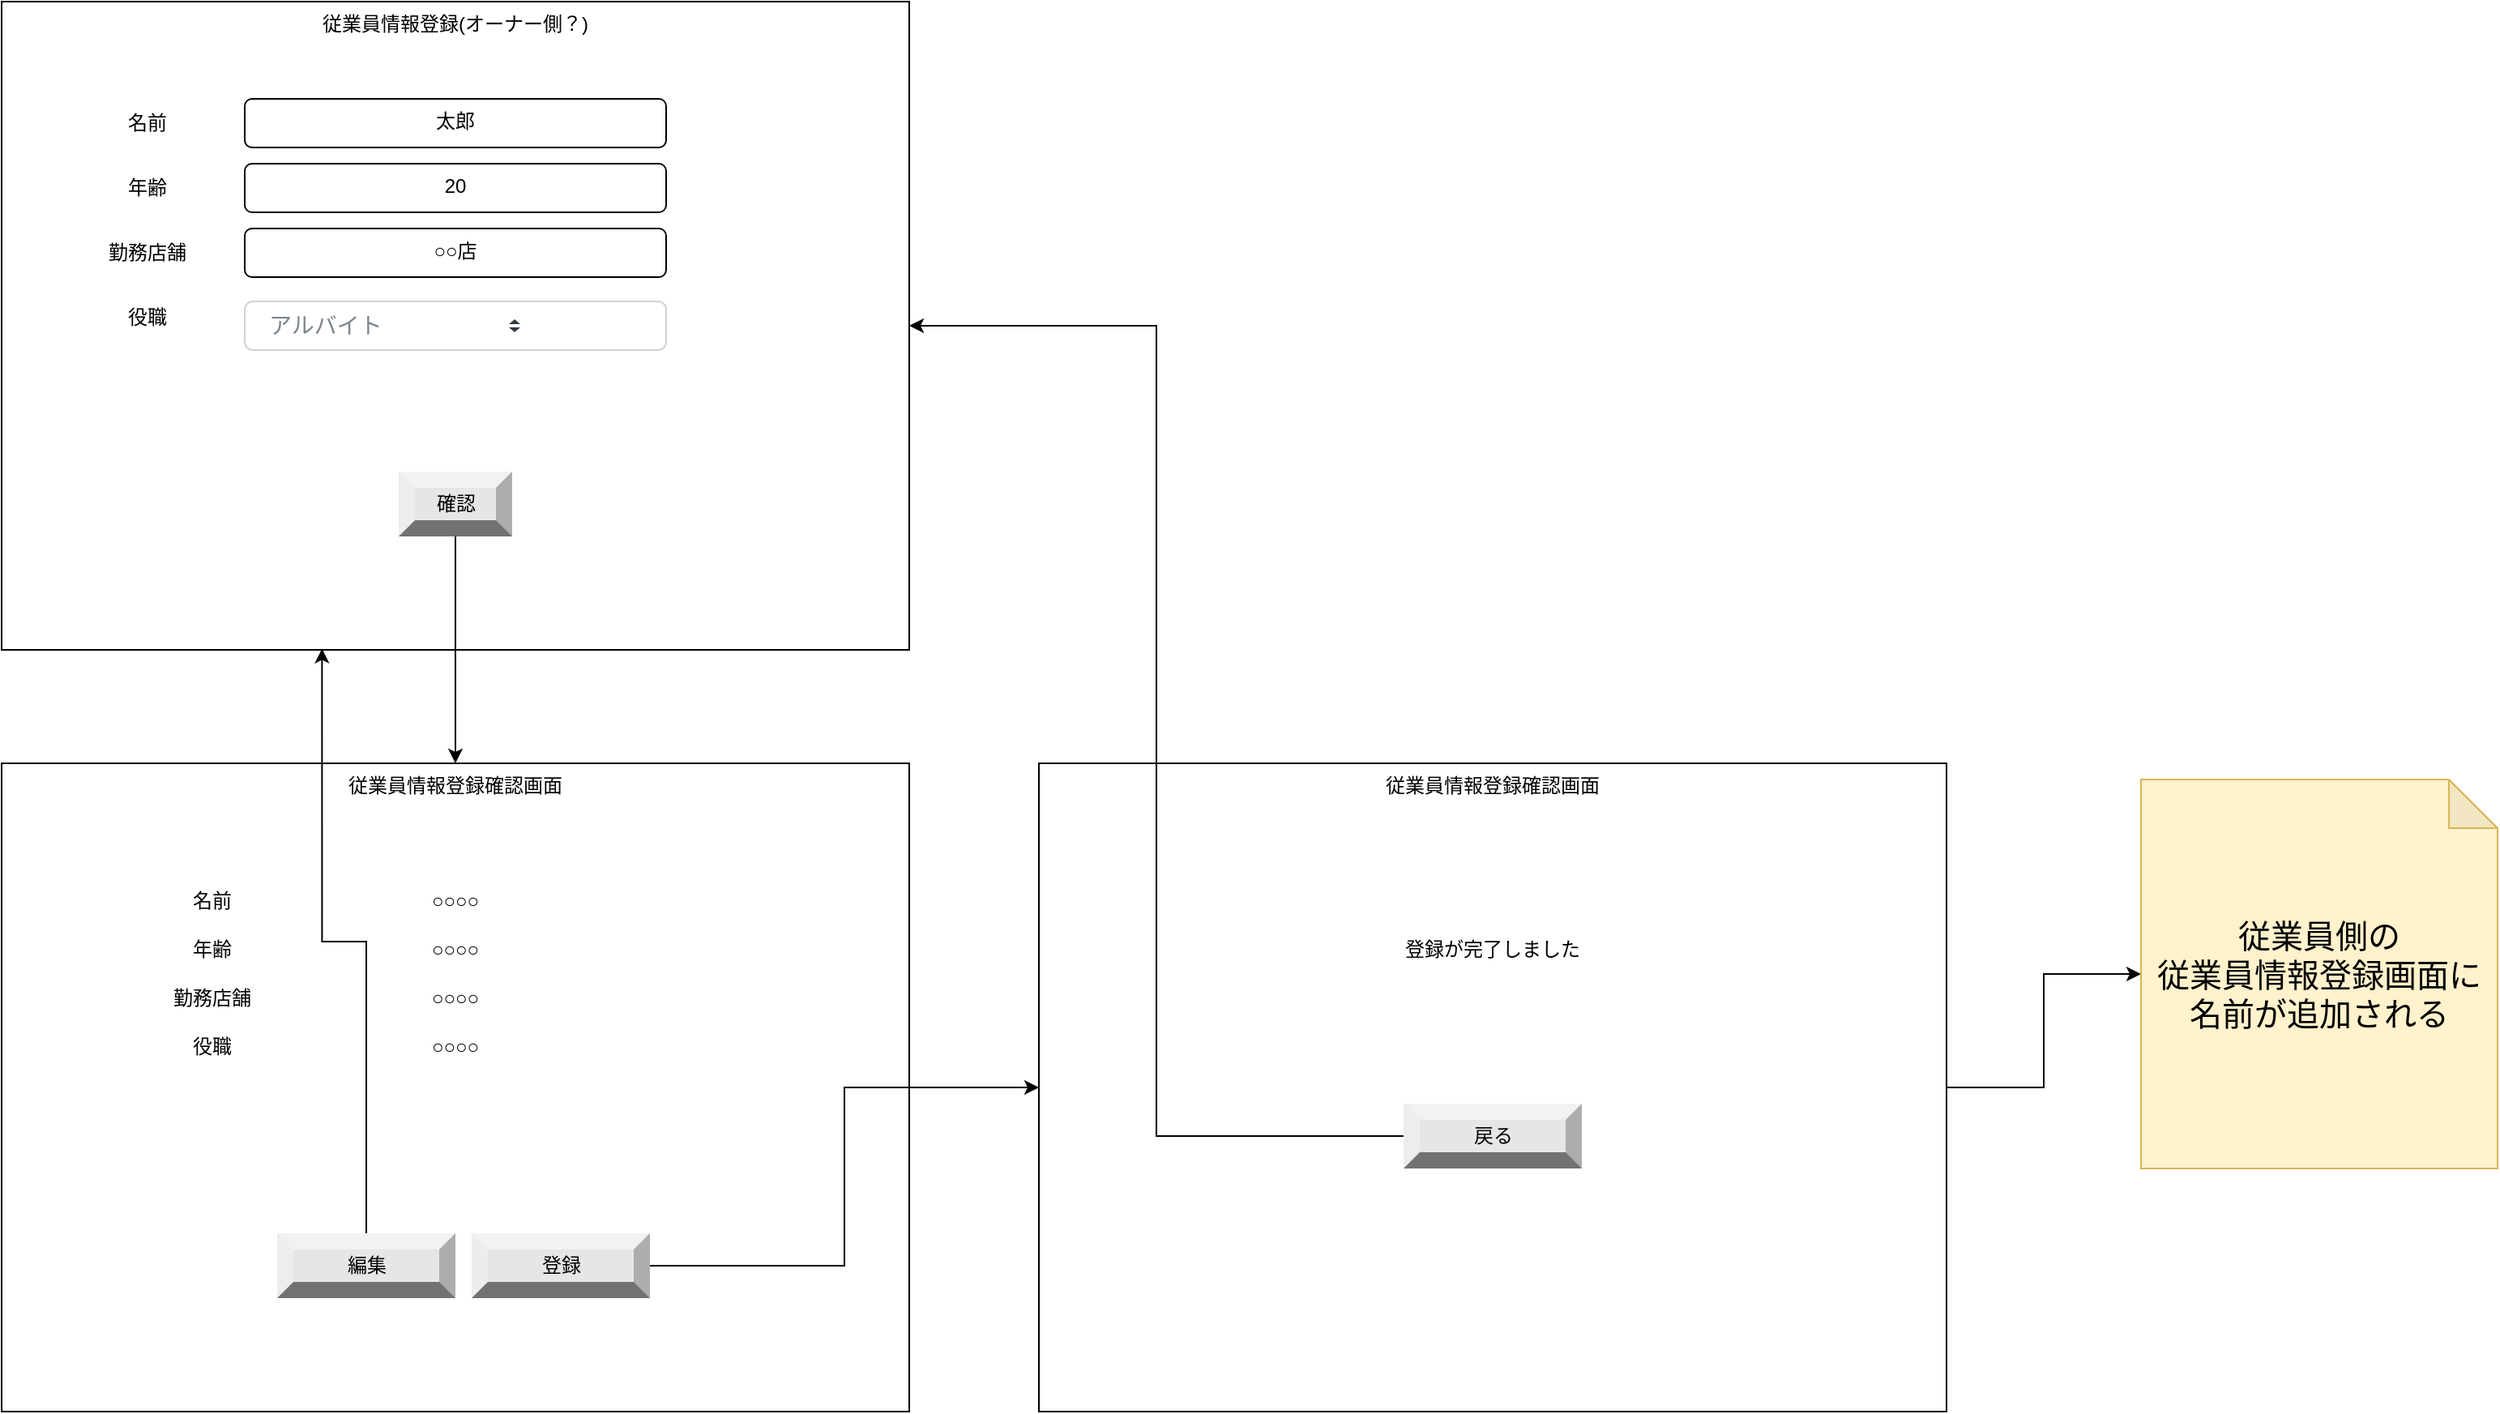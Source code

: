 <mxfile pages="4">
    <diagram id="S8GwccEkqW-5jhB3e9kI" name="従業員情報登録（オーナー側？）">
        <mxGraphModel dx="809" dy="339" grid="1" gridSize="10" guides="1" tooltips="1" connect="1" arrows="1" fold="1" page="1" pageScale="1" pageWidth="827" pageHeight="1169" math="0" shadow="0">
            <root>
                <mxCell id="0"/>
                <mxCell id="1" parent="0"/>
                <mxCell id="2" value="従業員情報登録(オーナー側？)&lt;br&gt;" style="rounded=0;whiteSpace=wrap;html=1;verticalAlign=top;" parent="1" vertex="1">
                    <mxGeometry x="80" y="40" width="560" height="400" as="geometry"/>
                </mxCell>
                <mxCell id="18" value="名前" style="text;html=1;strokeColor=none;fillColor=none;align=center;verticalAlign=middle;whiteSpace=wrap;rounded=0;" parent="1" vertex="1">
                    <mxGeometry x="140" y="100" width="60" height="30" as="geometry"/>
                </mxCell>
                <mxCell id="19" value="年齢" style="text;html=1;strokeColor=none;fillColor=none;align=center;verticalAlign=middle;whiteSpace=wrap;rounded=0;" parent="1" vertex="1">
                    <mxGeometry x="140" y="140" width="60" height="30" as="geometry"/>
                </mxCell>
                <mxCell id="20" value="勤務店舗" style="text;html=1;strokeColor=none;fillColor=none;align=center;verticalAlign=middle;whiteSpace=wrap;rounded=0;" parent="1" vertex="1">
                    <mxGeometry x="140" y="180" width="60" height="30" as="geometry"/>
                </mxCell>
                <mxCell id="21" value="役職" style="text;html=1;strokeColor=none;fillColor=none;align=center;verticalAlign=middle;whiteSpace=wrap;rounded=0;" parent="1" vertex="1">
                    <mxGeometry x="140" y="220" width="60" height="30" as="geometry"/>
                </mxCell>
                <mxCell id="24" value="太郎" style="rounded=1;whiteSpace=wrap;html=1;verticalAlign=top;" parent="1" vertex="1">
                    <mxGeometry x="230" y="100" width="260" height="30" as="geometry"/>
                </mxCell>
                <mxCell id="25" value="20" style="rounded=1;whiteSpace=wrap;html=1;verticalAlign=top;" parent="1" vertex="1">
                    <mxGeometry x="230" y="140" width="260" height="30" as="geometry"/>
                </mxCell>
                <mxCell id="27" value="○○店" style="rounded=1;whiteSpace=wrap;html=1;verticalAlign=top;" parent="1" vertex="1">
                    <mxGeometry x="230" y="180" width="260" height="30" as="geometry"/>
                </mxCell>
                <mxCell id="L_5dUlJwkFj9zMeWZSX0-30" style="edgeStyle=orthogonalEdgeStyle;rounded=0;orthogonalLoop=1;jettySize=auto;html=1;" parent="1" source="30" target="Yd8onSCx4crR8GQs7xcr-30" edge="1">
                    <mxGeometry relative="1" as="geometry"/>
                </mxCell>
                <mxCell id="30" value="確認" style="labelPosition=center;verticalLabelPosition=middle;align=center;html=1;shape=mxgraph.basic.shaded_button;dx=10;fillColor=#E6E6E6;strokeColor=none;" parent="1" vertex="1">
                    <mxGeometry x="325" y="330" width="70" height="40" as="geometry"/>
                </mxCell>
                <mxCell id="Yd8onSCx4crR8GQs7xcr-30" value="従業員情報登録確認画面" style="rounded=0;whiteSpace=wrap;html=1;verticalAlign=top;" parent="1" vertex="1">
                    <mxGeometry x="80" y="510" width="560" height="400" as="geometry"/>
                </mxCell>
                <mxCell id="L_5dUlJwkFj9zMeWZSX0-101" style="edgeStyle=orthogonalEdgeStyle;rounded=0;orthogonalLoop=1;jettySize=auto;html=1;entryX=0.353;entryY=0.998;entryDx=0;entryDy=0;entryPerimeter=0;" parent="1" source="Yd8onSCx4crR8GQs7xcr-40" target="2" edge="1">
                    <mxGeometry relative="1" as="geometry"/>
                </mxCell>
                <mxCell id="Yd8onSCx4crR8GQs7xcr-40" value="編集" style="labelPosition=center;verticalLabelPosition=middle;align=center;html=1;shape=mxgraph.basic.shaded_button;dx=10;fillColor=#E6E6E6;strokeColor=none;" parent="1" vertex="1">
                    <mxGeometry x="250" y="800" width="110" height="40" as="geometry"/>
                </mxCell>
                <mxCell id="33" style="edgeStyle=orthogonalEdgeStyle;rounded=0;orthogonalLoop=1;jettySize=auto;html=1;entryX=0;entryY=0.5;entryDx=0;entryDy=0;" parent="1" source="L_5dUlJwkFj9zMeWZSX0-91" target="31" edge="1">
                    <mxGeometry relative="1" as="geometry"/>
                </mxCell>
                <mxCell id="L_5dUlJwkFj9zMeWZSX0-91" value="登録" style="labelPosition=center;verticalLabelPosition=middle;align=center;html=1;shape=mxgraph.basic.shaded_button;dx=10;fillColor=#E6E6E6;strokeColor=none;" parent="1" vertex="1">
                    <mxGeometry x="370" y="800" width="110" height="40" as="geometry"/>
                </mxCell>
                <mxCell id="L_5dUlJwkFj9zMeWZSX0-93" value="名前" style="text;html=1;strokeColor=none;fillColor=none;align=center;verticalAlign=middle;whiteSpace=wrap;rounded=0;" parent="1" vertex="1">
                    <mxGeometry x="180" y="580" width="60" height="30" as="geometry"/>
                </mxCell>
                <mxCell id="L_5dUlJwkFj9zMeWZSX0-94" value="年齢" style="text;html=1;strokeColor=none;fillColor=none;align=center;verticalAlign=middle;whiteSpace=wrap;rounded=0;" parent="1" vertex="1">
                    <mxGeometry x="180" y="610" width="60" height="30" as="geometry"/>
                </mxCell>
                <mxCell id="L_5dUlJwkFj9zMeWZSX0-95" value="勤務店舗" style="text;html=1;strokeColor=none;fillColor=none;align=center;verticalAlign=middle;whiteSpace=wrap;rounded=0;" parent="1" vertex="1">
                    <mxGeometry x="180" y="640" width="60" height="30" as="geometry"/>
                </mxCell>
                <mxCell id="L_5dUlJwkFj9zMeWZSX0-96" value="役職" style="text;html=1;strokeColor=none;fillColor=none;align=center;verticalAlign=middle;whiteSpace=wrap;rounded=0;" parent="1" vertex="1">
                    <mxGeometry x="180" y="670" width="60" height="30" as="geometry"/>
                </mxCell>
                <mxCell id="L_5dUlJwkFj9zMeWZSX0-97" value="○○○○" style="text;html=1;strokeColor=none;fillColor=none;align=center;verticalAlign=middle;whiteSpace=wrap;rounded=0;" parent="1" vertex="1">
                    <mxGeometry x="265" y="580" width="190" height="30" as="geometry"/>
                </mxCell>
                <mxCell id="L_5dUlJwkFj9zMeWZSX0-98" value="○○○○" style="text;html=1;strokeColor=none;fillColor=none;align=center;verticalAlign=middle;whiteSpace=wrap;rounded=0;" parent="1" vertex="1">
                    <mxGeometry x="265" y="610" width="190" height="30" as="geometry"/>
                </mxCell>
                <mxCell id="L_5dUlJwkFj9zMeWZSX0-99" value="○○○○" style="text;html=1;strokeColor=none;fillColor=none;align=center;verticalAlign=middle;whiteSpace=wrap;rounded=0;" parent="1" vertex="1">
                    <mxGeometry x="265" y="640" width="190" height="30" as="geometry"/>
                </mxCell>
                <mxCell id="L_5dUlJwkFj9zMeWZSX0-100" value="○○○○" style="text;html=1;strokeColor=none;fillColor=none;align=center;verticalAlign=middle;whiteSpace=wrap;rounded=0;" parent="1" vertex="1">
                    <mxGeometry x="265" y="670" width="190" height="30" as="geometry"/>
                </mxCell>
                <mxCell id="ES9GlbfxLZc_Er1OqgGy-35" style="edgeStyle=orthogonalEdgeStyle;rounded=0;orthogonalLoop=1;jettySize=auto;html=1;fontSize=20;" parent="1" source="31" target="ES9GlbfxLZc_Er1OqgGy-34" edge="1">
                    <mxGeometry relative="1" as="geometry"/>
                </mxCell>
                <mxCell id="31" value="従業員情報登録確認画面" style="rounded=0;whiteSpace=wrap;html=1;verticalAlign=top;" parent="1" vertex="1">
                    <mxGeometry x="720" y="510" width="560" height="400" as="geometry"/>
                </mxCell>
                <mxCell id="32" value="登録が完了しました" style="text;html=1;strokeColor=none;fillColor=none;align=center;verticalAlign=middle;whiteSpace=wrap;rounded=0;" parent="1" vertex="1">
                    <mxGeometry x="910" y="610" width="180" height="30" as="geometry"/>
                </mxCell>
                <mxCell id="ES9GlbfxLZc_Er1OqgGy-34" value="従業員側の&lt;br&gt;従業員情報登録画面に名前が追加される" style="shape=note;whiteSpace=wrap;html=1;backgroundOutline=1;darkOpacity=0.05;fontSize=20;fillColor=#fff2cc;strokeColor=#d6b656;" parent="1" vertex="1">
                    <mxGeometry x="1400" y="520" width="220" height="240" as="geometry"/>
                </mxCell>
                <mxCell id="KyqLyIFcVpcvgAMlWH50-34" style="edgeStyle=orthogonalEdgeStyle;rounded=0;orthogonalLoop=1;jettySize=auto;html=1;entryX=1;entryY=0.5;entryDx=0;entryDy=0;fontSize=20;" parent="1" source="KyqLyIFcVpcvgAMlWH50-33" target="2" edge="1">
                    <mxGeometry relative="1" as="geometry"/>
                </mxCell>
                <mxCell id="KyqLyIFcVpcvgAMlWH50-33" value="戻る" style="labelPosition=center;verticalLabelPosition=middle;align=center;html=1;shape=mxgraph.basic.shaded_button;dx=10;fillColor=#E6E6E6;strokeColor=none;" parent="1" vertex="1">
                    <mxGeometry x="945" y="720" width="110" height="40" as="geometry"/>
                </mxCell>
                <mxCell id="x70dvl5FVQLR1i-YYOIe-33" value="アルバイト" style="html=1;shadow=0;dashed=0;shape=mxgraph.bootstrap.rrect;rSize=5;strokeColor=#CED4DA;html=1;whiteSpace=wrap;fillColor=#FFFFFF;fontColor=#7D868C;align=left;spacing=15;fontSize=14;" parent="1" vertex="1">
                    <mxGeometry x="230" y="225" width="260" height="30" as="geometry"/>
                </mxCell>
                <mxCell id="x70dvl5FVQLR1i-YYOIe-34" value="" style="shape=triangle;direction=south;fillColor=#343A40;strokeColor=none;perimeter=none;fontSize=20;" parent="x70dvl5FVQLR1i-YYOIe-33" vertex="1">
                    <mxGeometry x="1" y="0.5" width="7" height="3" relative="1" as="geometry">
                        <mxPoint x="-97" y="1" as="offset"/>
                    </mxGeometry>
                </mxCell>
                <mxCell id="x70dvl5FVQLR1i-YYOIe-35" value="" style="shape=triangle;direction=north;fillColor=#343A40;strokeColor=none;perimeter=none;fontSize=20;" parent="x70dvl5FVQLR1i-YYOIe-33" vertex="1">
                    <mxGeometry x="1" y="0.5" width="7" height="3" relative="1" as="geometry">
                        <mxPoint x="-97" y="-4" as="offset"/>
                    </mxGeometry>
                </mxCell>
            </root>
        </mxGraphModel>
    </diagram>
    <diagram id="lU2huwWExxjW_fveN4BE" name="従業員情報登録(従業員側)">
        <mxGraphModel dx="809" dy="339" grid="1" gridSize="10" guides="1" tooltips="1" connect="1" arrows="1" fold="1" page="1" pageScale="1" pageWidth="827" pageHeight="1169" math="0" shadow="0">
            <root>
                <mxCell id="LxPEMJmf5Ukm7neWCsWg-0"/>
                <mxCell id="LxPEMJmf5Ukm7neWCsWg-1" parent="LxPEMJmf5Ukm7neWCsWg-0"/>
                <mxCell id="wRghjVRcxtxxBbBCdMr3-0" value="従業員情報登録確認画面（従業員側）&lt;br&gt;勤怠管理" style="rounded=0;whiteSpace=wrap;html=1;verticalAlign=top;" parent="LxPEMJmf5Ukm7neWCsWg-1" vertex="1">
                    <mxGeometry x="530" y="480" width="450" height="290" as="geometry"/>
                </mxCell>
                <mxCell id="wRghjVRcxtxxBbBCdMr3-40" value="従業員情報登録確認画面（従業員側）" style="rounded=0;whiteSpace=wrap;html=1;verticalAlign=top;" parent="LxPEMJmf5Ukm7neWCsWg-1" vertex="1">
                    <mxGeometry x="1070" y="480" width="450" height="290" as="geometry"/>
                </mxCell>
                <mxCell id="wRghjVRcxtxxBbBCdMr3-140" value="出勤&lt;span style=&quot;color: rgba(0 , 0 , 0 , 0) ; font-family: monospace ; font-size: 0px&quot;&gt;%3CmxGraphModel%3E%3Croot%3E%3CmxCell%20id%3D%220%22%2F%3E%3CmxCell%20id%3D%221%22%20parent%3D%220%22%2F%3E%3CmxCell%20id%3D%222%22%20value%3D%22%E5%90%8D%E5%89%8D%E3%82%92%E9%81%B8%E6%8A%9E%22%20style%3D%22shape%3Dnote%3BwhiteSpace%3Dwrap%3Bhtml%3D1%3BbackgroundOutline%3D1%3BdarkOpacity%3D0.05%3BfontSize%3D20%3BfontStyle%3D1%3BfillColor%3D%23fff2cc%3BstrokeColor%3D%23d6b656%3B%22%20vertex%3D%221%22%20parent%3D%221%22%3E%3CmxGeometry%20x%3D%22370%22%20y%3D%22575%22%20width%3D%22200%22%20height%3D%2280%22%20as%3D%22geometry%22%2F%3E%3C%2FmxCell%3E%3C%2Froot%3E%3C%2FmxGraphModel%3E&lt;/span&gt;&lt;span style=&quot;color: rgba(0 , 0 , 0 , 0) ; font-family: monospace ; font-size: 0px&quot;&gt;%3CmxGraphModel%3E%3Croot%3E%3CmxCell%20id%3D%220%22%2F%3E%3CmxCell%20id%3D%221%22%20parent%3D%220%22%2F%3E%3CmxCell%20id%3D%222%22%20value%3D%22%E5%90%8D%E5%89%8D%E3%82%92%E9%81%B8%E6%8A%9E%22%20style%3D%22shape%3Dnote%3BwhiteSpace%3Dwrap%3Bhtml%3D1%3BbackgroundOutline%3D1%3BdarkOpacity%3D0.05%3BfontSize%3D20%3BfontStyle%3D1%3BfillColor%3D%23fff2cc%3BstrokeColor%3D%23d6b656%3B%22%20vertex%3D%221%22%20parent%3D%221%22%3E%3CmxGeometry%20x%3D%22370%22%20y%3D%22575%22%20width%3D%22200%22%20height%3D%2280%22%20as%3D%22geometry%22%2F%3E%3C%2FmxCell%3E%3C%2Froot%3E%3C%2FmxGraphModel%3E&lt;/span&gt;&lt;span style=&quot;color: rgba(0 , 0 , 0 , 0) ; font-family: monospace ; font-size: 0px&quot;&gt;%3CmxGraphModel%3E%3Croot%3E%3CmxCell%20id%3D%220%22%2F%3E%3CmxCell%20id%3D%221%22%20parent%3D%220%22%2F%3E%3CmxCell%20id%3D%222%22%20value%3D%22%E5%90%8D%E5%89%8D%E3%82%92%E9%81%B8%E6%8A%9E%22%20style%3D%22shape%3Dnote%3BwhiteSpace%3Dwrap%3Bhtml%3D1%3BbackgroundOutline%3D1%3BdarkOpacity%3D0.05%3BfontSize%3D20%3BfontStyle%3D1%3BfillColor%3D%23fff2cc%3BstrokeColor%3D%23d6b656%3B%22%20vertex%3D%221%22%20parent%3D%221%22%3E%3CmxGeometry%20x%3D%22370%22%20y%3D%22575%22%20width%3D%22200%22%20height%3D%2280%22%20as%3D%22geometry%22%2F%3E%3C%2FmxCell%3E%3C%2Froot%3E%3C%2FmxGraphModel%3E&lt;/span&gt;" style="labelPosition=center;verticalLabelPosition=middle;align=center;html=1;shape=mxgraph.basic.shaded_button;dx=10;fillColor=#E6E6E6;strokeColor=none;fontSize=20;" parent="LxPEMJmf5Ukm7neWCsWg-1" vertex="1">
                    <mxGeometry x="1241" y="635" width="120" height="40" as="geometry"/>
                </mxCell>
                <mxCell id="wRghjVRcxtxxBbBCdMr3-136" value="名前を選択してください" style="html=1;shadow=0;dashed=0;shape=mxgraph.bootstrap.rrect;rSize=5;strokeColor=#CED4DA;html=1;whiteSpace=wrap;fillColor=#FFFFFF;fontColor=#7D868C;align=left;spacing=15;fontSize=14;" parent="LxPEMJmf5Ukm7neWCsWg-1" vertex="1">
                    <mxGeometry x="570" y="560" width="370" height="50" as="geometry"/>
                </mxCell>
                <mxCell id="wRghjVRcxtxxBbBCdMr3-137" value="" style="shape=triangle;direction=south;fillColor=#343A40;strokeColor=none;perimeter=none;fontSize=20;" parent="wRghjVRcxtxxBbBCdMr3-136" vertex="1">
                    <mxGeometry x="1" y="0.5" width="7" height="3" relative="1" as="geometry">
                        <mxPoint x="-97" y="1" as="offset"/>
                    </mxGeometry>
                </mxCell>
                <mxCell id="wRghjVRcxtxxBbBCdMr3-138" value="" style="shape=triangle;direction=north;fillColor=#343A40;strokeColor=none;perimeter=none;fontSize=20;" parent="wRghjVRcxtxxBbBCdMr3-136" vertex="1">
                    <mxGeometry x="1" y="0.5" width="7" height="3" relative="1" as="geometry">
                        <mxPoint x="-97" y="-4" as="offset"/>
                    </mxGeometry>
                </mxCell>
                <mxCell id="wRghjVRcxtxxBbBCdMr3-139" value="決定" style="html=1;shadow=0;dashed=0;shape=mxgraph.bootstrap.rightButton;strokeColor=#CED4DA;gradientColor=inherit;fontColor=inherit;fillColor=#E9ECEF;rSize=5;perimeter=none;whiteSpace=wrap;resizeHeight=1;fontSize=14;align=left;spacing=15;" parent="wRghjVRcxtxxBbBCdMr3-136" vertex="1">
                    <mxGeometry x="1" width="80" height="50" relative="1" as="geometry">
                        <mxPoint x="-80" as="offset"/>
                    </mxGeometry>
                </mxCell>
                <mxCell id="8bbRiML3IMAORo7_pzmS-1" value="勤務先を選択してください" style="html=1;shadow=0;dashed=0;shape=mxgraph.bootstrap.rrect;rSize=5;strokeColor=#CED4DA;html=1;whiteSpace=wrap;fillColor=#FFFFFF;fontColor=#7D868C;align=left;spacing=15;fontSize=14;" parent="LxPEMJmf5Ukm7neWCsWg-1" vertex="1">
                    <mxGeometry x="1116" y="550" width="370" height="50" as="geometry"/>
                </mxCell>
                <mxCell id="8bbRiML3IMAORo7_pzmS-2" value="" style="shape=triangle;direction=south;fillColor=#343A40;strokeColor=none;perimeter=none;fontSize=20;" parent="8bbRiML3IMAORo7_pzmS-1" vertex="1">
                    <mxGeometry x="1" y="0.5" width="7" height="3" relative="1" as="geometry">
                        <mxPoint x="-97" y="1" as="offset"/>
                    </mxGeometry>
                </mxCell>
                <mxCell id="8bbRiML3IMAORo7_pzmS-3" value="" style="shape=triangle;direction=north;fillColor=#343A40;strokeColor=none;perimeter=none;fontSize=20;" parent="8bbRiML3IMAORo7_pzmS-1" vertex="1">
                    <mxGeometry x="1" y="0.5" width="7" height="3" relative="1" as="geometry">
                        <mxPoint x="-97" y="-4" as="offset"/>
                    </mxGeometry>
                </mxCell>
                <mxCell id="8bbRiML3IMAORo7_pzmS-4" value="決定" style="html=1;shadow=0;dashed=0;shape=mxgraph.bootstrap.rightButton;strokeColor=#CED4DA;gradientColor=inherit;fontColor=inherit;fillColor=#E9ECEF;rSize=5;perimeter=none;whiteSpace=wrap;resizeHeight=1;fontSize=14;align=left;spacing=15;" parent="8bbRiML3IMAORo7_pzmS-1" vertex="1">
                    <mxGeometry x="1" width="80" height="50" relative="1" as="geometry">
                        <mxPoint x="-80" as="offset"/>
                    </mxGeometry>
                </mxCell>
                <mxCell id="8bbRiML3IMAORo7_pzmS-5" style="edgeStyle=orthogonalEdgeStyle;rounded=0;orthogonalLoop=1;jettySize=auto;html=1;fontSize=20;" parent="8bbRiML3IMAORo7_pzmS-1" edge="1">
                    <mxGeometry relative="1" as="geometry">
                        <mxPoint x="330" y="45" as="sourcePoint"/>
                    </mxGeometry>
                </mxCell>
                <mxCell id="8bbRiML3IMAORo7_pzmS-10" value="" style="endArrow=classic;html=1;rounded=0;fontSize=20;entryX=-0.016;entryY=0.133;entryDx=0;entryDy=0;entryPerimeter=0;" parent="LxPEMJmf5Ukm7neWCsWg-1" target="wRghjVRcxtxxBbBCdMr3-40" edge="1">
                    <mxGeometry width="50" height="50" relative="1" as="geometry">
                        <mxPoint x="990" y="520" as="sourcePoint"/>
                        <mxPoint x="1260" y="660" as="targetPoint"/>
                    </mxGeometry>
                </mxCell>
                <mxCell id="8bbRiML3IMAORo7_pzmS-11" value="従業員情報登録確認画面（従業員側）" style="rounded=0;whiteSpace=wrap;html=1;verticalAlign=top;" parent="LxPEMJmf5Ukm7neWCsWg-1" vertex="1">
                    <mxGeometry x="1076" y="800" width="674" height="430" as="geometry"/>
                </mxCell>
                <mxCell id="s4TYPt157jPwTnPflTW3-0" value="休憩終了" style="labelPosition=center;verticalLabelPosition=middle;align=center;html=1;shape=mxgraph.basic.shaded_button;dx=10;fillColor=#E6E6E6;strokeColor=none;fontSize=20;" parent="LxPEMJmf5Ukm7neWCsWg-1" vertex="1">
                    <mxGeometry x="1430" y="1010" width="120" height="40" as="geometry"/>
                </mxCell>
                <mxCell id="s4TYPt157jPwTnPflTW3-1" value="休憩開始" style="labelPosition=center;verticalLabelPosition=middle;align=center;html=1;shape=mxgraph.basic.shaded_button;dx=10;fillColor=#E6E6E6;strokeColor=none;fontSize=20;" parent="LxPEMJmf5Ukm7neWCsWg-1" vertex="1">
                    <mxGeometry x="1290" y="1010" width="120" height="40" as="geometry"/>
                </mxCell>
                <mxCell id="s4TYPt157jPwTnPflTW3-2" value="退勤" style="labelPosition=center;verticalLabelPosition=middle;align=center;html=1;shape=mxgraph.basic.shaded_button;dx=10;fillColor=#E6E6E6;strokeColor=none;fontSize=20;" parent="LxPEMJmf5Ukm7neWCsWg-1" vertex="1">
                    <mxGeometry x="1357.5" y="950" width="120" height="40" as="geometry"/>
                </mxCell>
                <mxCell id="s4TYPt157jPwTnPflTW3-5" style="edgeStyle=orthogonalEdgeStyle;rounded=0;orthogonalLoop=1;jettySize=auto;html=1;fontSize=20;" parent="LxPEMJmf5Ukm7neWCsWg-1" source="wRghjVRcxtxxBbBCdMr3-146" edge="1">
                    <mxGeometry relative="1" as="geometry">
                        <mxPoint x="800" y="770" as="targetPoint"/>
                    </mxGeometry>
                </mxCell>
                <mxCell id="wRghjVRcxtxxBbBCdMr3-146" value="決定" style="labelPosition=center;verticalLabelPosition=middle;align=center;html=1;shape=mxgraph.basic.shaded_button;dx=10;fillColor=#E6E6E6;strokeColor=none;fontSize=20;" parent="LxPEMJmf5Ukm7neWCsWg-1" vertex="1">
                    <mxGeometry x="1315" y="1090" width="205" height="30" as="geometry"/>
                </mxCell>
                <mxCell id="s4TYPt157jPwTnPflTW3-6" value="勤務先を選択してください" style="html=1;shadow=0;dashed=0;shape=mxgraph.bootstrap.rrect;rSize=5;strokeColor=#CED4DA;html=1;whiteSpace=wrap;fillColor=#FFFFFF;fontColor=#7D868C;align=left;spacing=15;fontSize=14;" parent="LxPEMJmf5Ukm7neWCsWg-1" vertex="1">
                    <mxGeometry x="1232.5" y="860" width="370" height="50" as="geometry"/>
                </mxCell>
                <mxCell id="s4TYPt157jPwTnPflTW3-7" value="" style="shape=triangle;direction=south;fillColor=#343A40;strokeColor=none;perimeter=none;fontSize=20;" parent="s4TYPt157jPwTnPflTW3-6" vertex="1">
                    <mxGeometry x="1" y="0.5" width="7" height="3" relative="1" as="geometry">
                        <mxPoint x="-97" y="1" as="offset"/>
                    </mxGeometry>
                </mxCell>
                <mxCell id="s4TYPt157jPwTnPflTW3-8" value="" style="shape=triangle;direction=north;fillColor=#343A40;strokeColor=none;perimeter=none;fontSize=20;" parent="s4TYPt157jPwTnPflTW3-6" vertex="1">
                    <mxGeometry x="1" y="0.5" width="7" height="3" relative="1" as="geometry">
                        <mxPoint x="-97" y="-4" as="offset"/>
                    </mxGeometry>
                </mxCell>
                <mxCell id="s4TYPt157jPwTnPflTW3-9" value="決定" style="html=1;shadow=0;dashed=0;shape=mxgraph.bootstrap.rightButton;strokeColor=#CED4DA;gradientColor=inherit;fontColor=inherit;fillColor=#E9ECEF;rSize=5;perimeter=none;whiteSpace=wrap;resizeHeight=1;fontSize=14;align=left;spacing=15;" parent="s4TYPt157jPwTnPflTW3-6" vertex="1">
                    <mxGeometry x="1" width="80" height="50" relative="1" as="geometry">
                        <mxPoint x="-80" as="offset"/>
                    </mxGeometry>
                </mxCell>
                <mxCell id="s4TYPt157jPwTnPflTW3-10" style="edgeStyle=orthogonalEdgeStyle;rounded=0;orthogonalLoop=1;jettySize=auto;html=1;fontSize=20;" parent="s4TYPt157jPwTnPflTW3-6" edge="1">
                    <mxGeometry relative="1" as="geometry">
                        <mxPoint x="330" y="45" as="sourcePoint"/>
                    </mxGeometry>
                </mxCell>
                <mxCell id="lhDeKCpXwm2wcfVy3t_o-0" value="" style="shape=note;whiteSpace=wrap;html=1;backgroundOutline=1;darkOpacity=0.05;fontSize=20;fillColor=#fff2cc;strokeColor=#d6b656;" parent="LxPEMJmf5Ukm7neWCsWg-1" vertex="1">
                    <mxGeometry x="1690" y="870" width="220" height="240" as="geometry"/>
                </mxCell>
            </root>
        </mxGraphModel>
    </diagram>
    <diagram id="gKLXQqUepUoIfpXeO1ym" name="従業員情報参照（オーナー側）">
        <mxGraphModel dx="809" dy="339" grid="1" gridSize="10" guides="1" tooltips="1" connect="1" arrows="1" fold="1" page="1" pageScale="1" pageWidth="827" pageHeight="1169" math="0" shadow="0">
            <root>
                <mxCell id="a7fIw4Ddr6xsfRTqrwpG-0"/>
                <mxCell id="a7fIw4Ddr6xsfRTqrwpG-1" parent="a7fIw4Ddr6xsfRTqrwpG-0"/>
                <mxCell id="Y2xbUcgR9GErP_9bgl0P-0" value="従業員情報登録確認画面" style="rounded=0;whiteSpace=wrap;html=1;verticalAlign=top;" parent="a7fIw4Ddr6xsfRTqrwpG-1" vertex="1">
                    <mxGeometry x="720" y="510" width="560" height="400" as="geometry"/>
                </mxCell>
            </root>
        </mxGraphModel>
    </diagram>
    <diagram id="W0lYq3bLOzAxLXM07BlU" name="従業員情報参照（従業員側）">
        <mxGraphModel dx="809" dy="339" grid="1" gridSize="10" guides="1" tooltips="1" connect="1" arrows="1" fold="1" page="1" pageScale="1" pageWidth="827" pageHeight="1169" math="0" shadow="0">
            <root>
                <mxCell id="j_wFE6rbEuykpoa3tg0R-0"/>
                <mxCell id="j_wFE6rbEuykpoa3tg0R-1" parent="j_wFE6rbEuykpoa3tg0R-0"/>
            </root>
        </mxGraphModel>
    </diagram>
    <diagram id="RI0LYqzLx-Jm4D_lKxMk" name="ページ5">
        <mxGraphModel dx="809" dy="339" grid="1" gridSize="10" guides="1" tooltips="1" connect="1" arrows="1" fold="1" page="1" pageScale="1" pageWidth="827" pageHeight="1169" math="0" shadow="0">
            <root>
                <mxCell id="vjacEQeKr0O5u0sV83KY-0"/>
                <mxCell id="vjacEQeKr0O5u0sV83KY-1" style="locked=1;" parent="vjacEQeKr0O5u0sV83KY-0"/>
                <mxCell id="vjacEQeKr0O5u0sV83KY-2" value="" style="rounded=0;whiteSpace=wrap;html=1;strokeColor=#23445d;fillColor=#E6E6E6;" vertex="1" parent="vjacEQeKr0O5u0sV83KY-1">
                    <mxGeometry width="1180" height="690" as="geometry"/>
                </mxCell>
                <mxCell id="vjacEQeKr0O5u0sV83KY-3" value="" style="rounded=0;whiteSpace=wrap;html=1;" vertex="1" parent="vjacEQeKr0O5u0sV83KY-1">
                    <mxGeometry width="1180" height="40" as="geometry"/>
                </mxCell>
                <mxCell id="vjacEQeKr0O5u0sV83KY-4" value="&lt;font style=&quot;vertical-align: inherit&quot;&gt;&lt;font style=&quot;vertical-align: inherit ; font-size: 19px&quot;&gt;経費計上入力&lt;/font&gt;&lt;/font&gt;" style="text;html=1;strokeColor=none;fillColor=none;align=left;verticalAlign=middle;whiteSpace=wrap;rounded=0;fontSize=14;" vertex="1" parent="vjacEQeKr0O5u0sV83KY-1">
                    <mxGeometry x="71.5" y="7" width="250" height="30" as="geometry"/>
                </mxCell>
                <mxCell id="vjacEQeKr0O5u0sV83KY-5" value="" style="rounded=0;whiteSpace=wrap;html=1;fontSize=14;align=left;fillColor=#000000;gradientColor=#000000;" vertex="1" parent="vjacEQeKr0O5u0sV83KY-1">
                    <mxGeometry x="1010" y="18" width="20" height="5" as="geometry"/>
                </mxCell>
                <mxCell id="vjacEQeKr0O5u0sV83KY-6" value="" style="verticalLabelPosition=bottom;verticalAlign=top;html=1;shape=mxgraph.basic.frame;dx=2.52;fontSize=14;fillColor=#f5f5f5;gradientColor=#b3b3b3;strokeColor=#666666;" vertex="1" parent="vjacEQeKr0O5u0sV83KY-1">
                    <mxGeometry x="1072.5" y="11" width="20" height="20" as="geometry"/>
                </mxCell>
                <mxCell id="vjacEQeKr0O5u0sV83KY-7" value="" style="verticalLabelPosition=bottom;verticalAlign=top;html=1;shape=mxgraph.basic.x;fontSize=14;fillColor=#000000;gradientColor=#000000;" vertex="1" parent="vjacEQeKr0O5u0sV83KY-1">
                    <mxGeometry x="1133" y="11" width="20" height="20" as="geometry"/>
                </mxCell>
                <mxCell id="vjacEQeKr0O5u0sV83KY-8" value="" style="rhombus;whiteSpace=wrap;html=1;strokeWidth=2;fillWeight=-1;hachureGap=8;fillStyle=cross-hatch;fillColor=#006600;sketch=1;" vertex="1" parent="vjacEQeKr0O5u0sV83KY-1">
                    <mxGeometry x="35" y="6.5" width="30" height="30" as="geometry"/>
                </mxCell>
                <mxCell id="vjacEQeKr0O5u0sV83KY-9" value="" style="rounded=0;whiteSpace=wrap;html=1;" vertex="1" parent="vjacEQeKr0O5u0sV83KY-1">
                    <mxGeometry width="1180" height="40" as="geometry"/>
                </mxCell>
                <mxCell id="vjacEQeKr0O5u0sV83KY-10" value="&lt;span style=&quot;font-size: 19px&quot;&gt;ページタイトル&lt;/span&gt;" style="text;html=1;strokeColor=none;fillColor=none;align=left;verticalAlign=middle;whiteSpace=wrap;rounded=0;fontSize=14;" vertex="1" parent="vjacEQeKr0O5u0sV83KY-1">
                    <mxGeometry x="71.5" y="7" width="250" height="30" as="geometry"/>
                </mxCell>
                <mxCell id="vjacEQeKr0O5u0sV83KY-11" value="" style="rounded=0;whiteSpace=wrap;html=1;fontSize=14;align=left;fillColor=#000000;gradientColor=#000000;" vertex="1" parent="vjacEQeKr0O5u0sV83KY-1">
                    <mxGeometry x="1010" y="18" width="20" height="5" as="geometry"/>
                </mxCell>
                <mxCell id="vjacEQeKr0O5u0sV83KY-12" value="" style="verticalLabelPosition=bottom;verticalAlign=top;html=1;shape=mxgraph.basic.frame;dx=2.52;fontSize=14;fillColor=#f5f5f5;gradientColor=#b3b3b3;strokeColor=#666666;" vertex="1" parent="vjacEQeKr0O5u0sV83KY-1">
                    <mxGeometry x="1072.5" y="11" width="20" height="20" as="geometry"/>
                </mxCell>
                <mxCell id="vjacEQeKr0O5u0sV83KY-13" value="" style="verticalLabelPosition=bottom;verticalAlign=top;html=1;shape=mxgraph.basic.x;fontSize=14;fillColor=#000000;gradientColor=#000000;" vertex="1" parent="vjacEQeKr0O5u0sV83KY-1">
                    <mxGeometry x="1133" y="11" width="20" height="20" as="geometry"/>
                </mxCell>
                <mxCell id="vjacEQeKr0O5u0sV83KY-14" value="" style="rhombus;whiteSpace=wrap;html=1;strokeWidth=2;fillWeight=-1;hachureGap=8;fillStyle=cross-hatch;fillColor=#006600;sketch=1;" vertex="1" parent="vjacEQeKr0O5u0sV83KY-1">
                    <mxGeometry x="35" y="6.5" width="30" height="30" as="geometry"/>
                </mxCell>
                <mxCell id="vjacEQeKr0O5u0sV83KY-15" value="名称未設定レイヤ" style="" parent="vjacEQeKr0O5u0sV83KY-0"/>
            </root>
        </mxGraphModel>
    </diagram>
</mxfile>